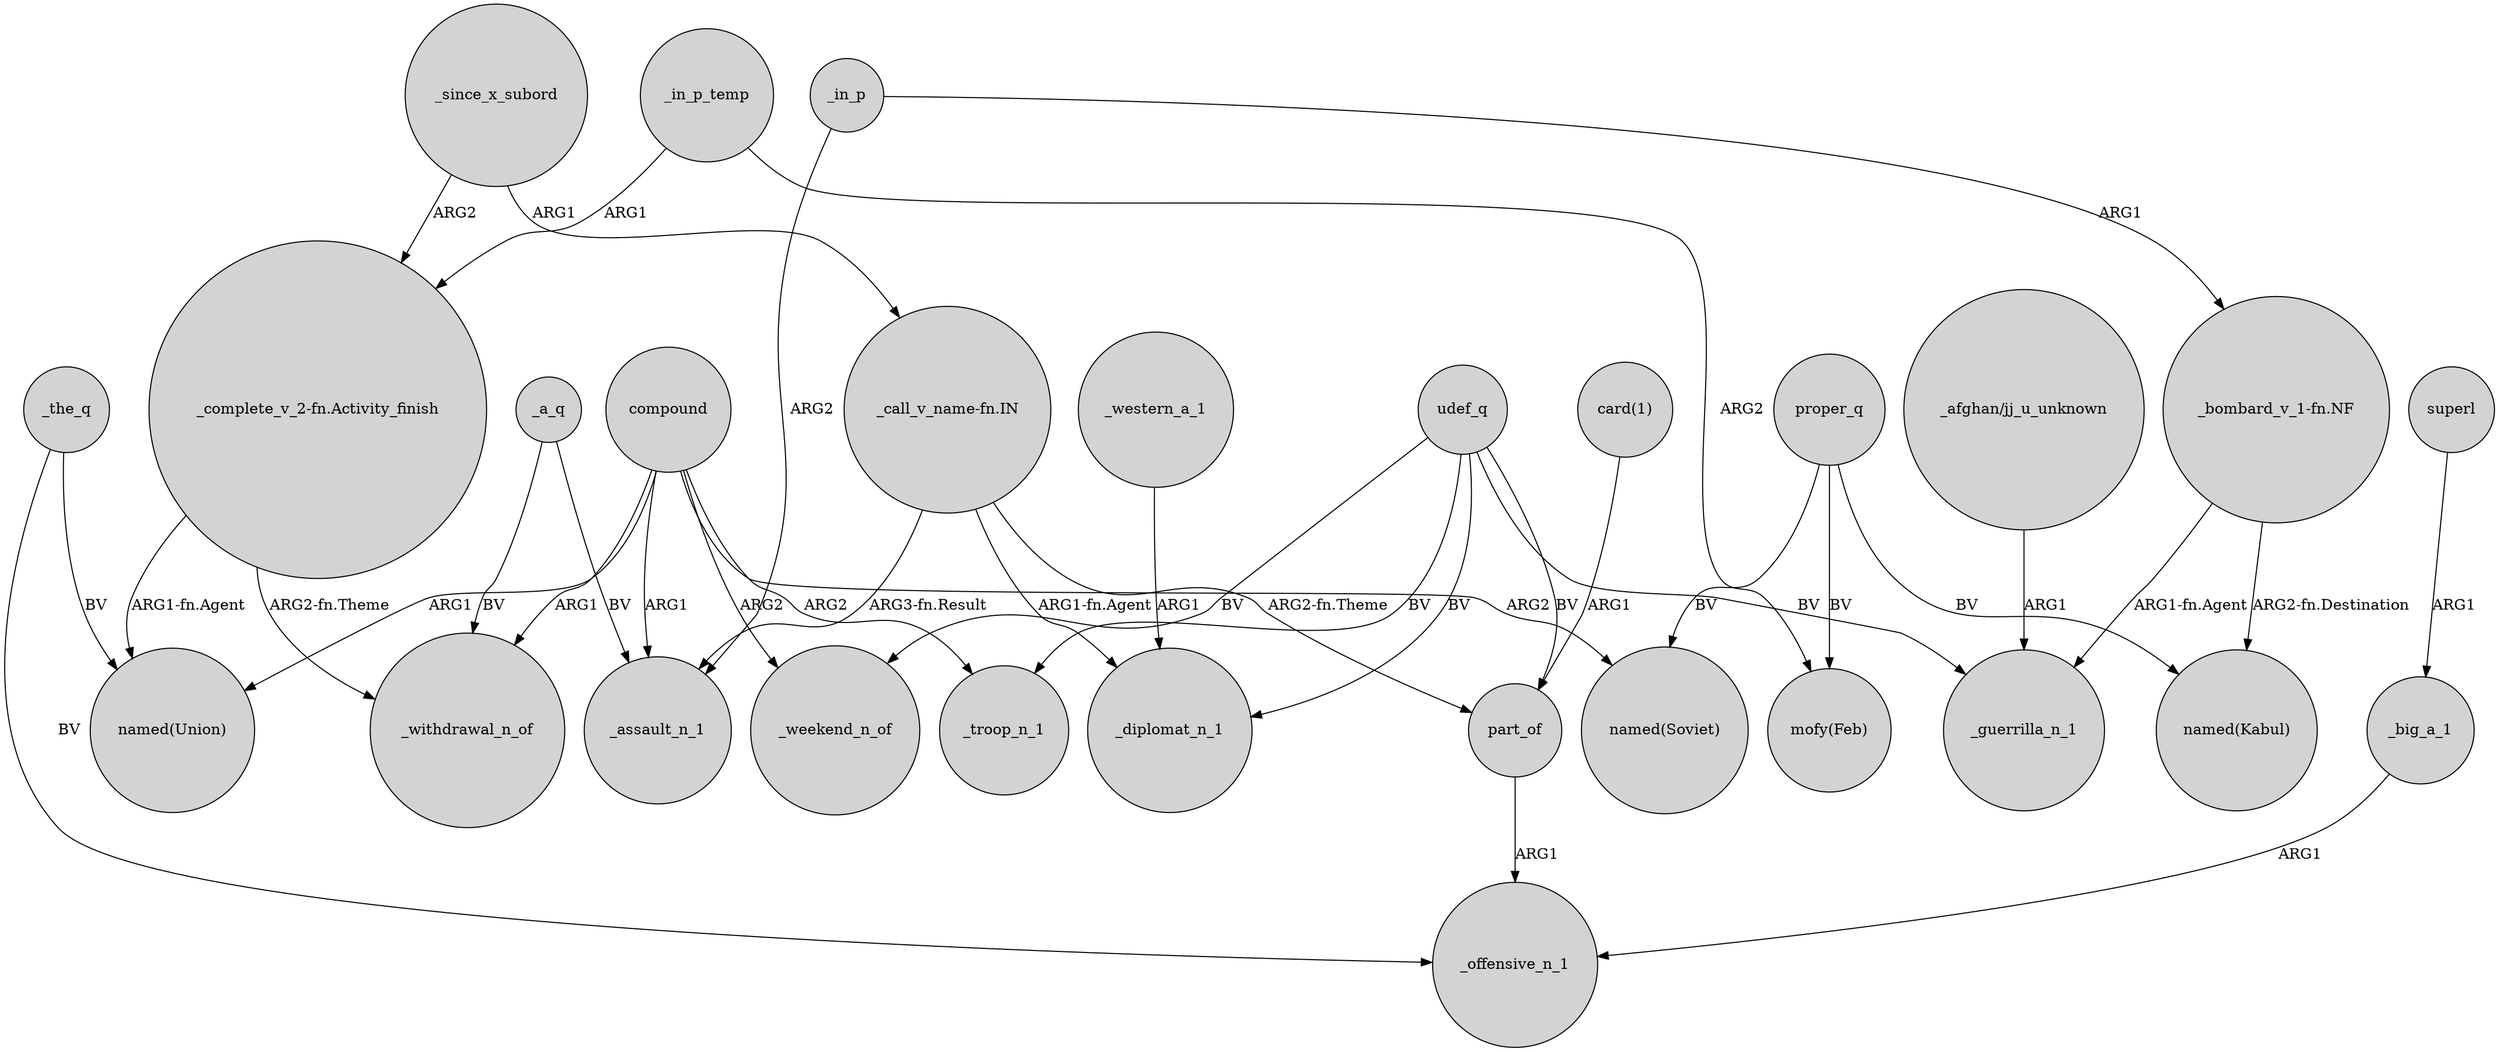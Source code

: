digraph {
	node [shape=circle style=filled]
	"_complete_v_2-fn.Activity_finish" -> "named(Union)" [label="ARG1-fn.Agent"]
	udef_q -> part_of [label=BV]
	_a_q -> _withdrawal_n_of [label=BV]
	udef_q -> _diplomat_n_1 [label=BV]
	_in_p -> _assault_n_1 [label=ARG2]
	_since_x_subord -> "_call_v_name-fn.IN" [label=ARG1]
	_in_p_temp -> "_complete_v_2-fn.Activity_finish" [label=ARG1]
	_big_a_1 -> _offensive_n_1 [label=ARG1]
	"_afghan/jj_u_unknown" -> _guerrilla_n_1 [label=ARG1]
	part_of -> _offensive_n_1 [label=ARG1]
	_since_x_subord -> "_complete_v_2-fn.Activity_finish" [label=ARG2]
	compound -> _withdrawal_n_of [label=ARG1]
	compound -> _assault_n_1 [label=ARG1]
	proper_q -> "named(Soviet)" [label=BV]
	"_bombard_v_1-fn.NF" -> _guerrilla_n_1 [label="ARG1-fn.Agent"]
	_the_q -> "named(Union)" [label=BV]
	_western_a_1 -> _diplomat_n_1 [label=ARG1]
	_a_q -> _assault_n_1 [label=BV]
	"_call_v_name-fn.IN" -> _diplomat_n_1 [label="ARG1-fn.Agent"]
	compound -> "named(Union)" [label=ARG1]
	proper_q -> "mofy(Feb)" [label=BV]
	_in_p_temp -> "mofy(Feb)" [label=ARG2]
	"_call_v_name-fn.IN" -> _assault_n_1 [label="ARG3-fn.Result"]
	compound -> "named(Soviet)" [label=ARG2]
	udef_q -> _troop_n_1 [label=BV]
	"card(1)" -> part_of [label=ARG1]
	_in_p -> "_bombard_v_1-fn.NF" [label=ARG1]
	compound -> _troop_n_1 [label=ARG2]
	"_bombard_v_1-fn.NF" -> "named(Kabul)" [label="ARG2-fn.Destination"]
	compound -> _weekend_n_of [label=ARG2]
	_the_q -> _offensive_n_1 [label=BV]
	"_complete_v_2-fn.Activity_finish" -> _withdrawal_n_of [label="ARG2-fn.Theme"]
	"_call_v_name-fn.IN" -> part_of [label="ARG2-fn.Theme"]
	superl -> _big_a_1 [label=ARG1]
	proper_q -> "named(Kabul)" [label=BV]
	udef_q -> _weekend_n_of [label=BV]
	udef_q -> _guerrilla_n_1 [label=BV]
}

